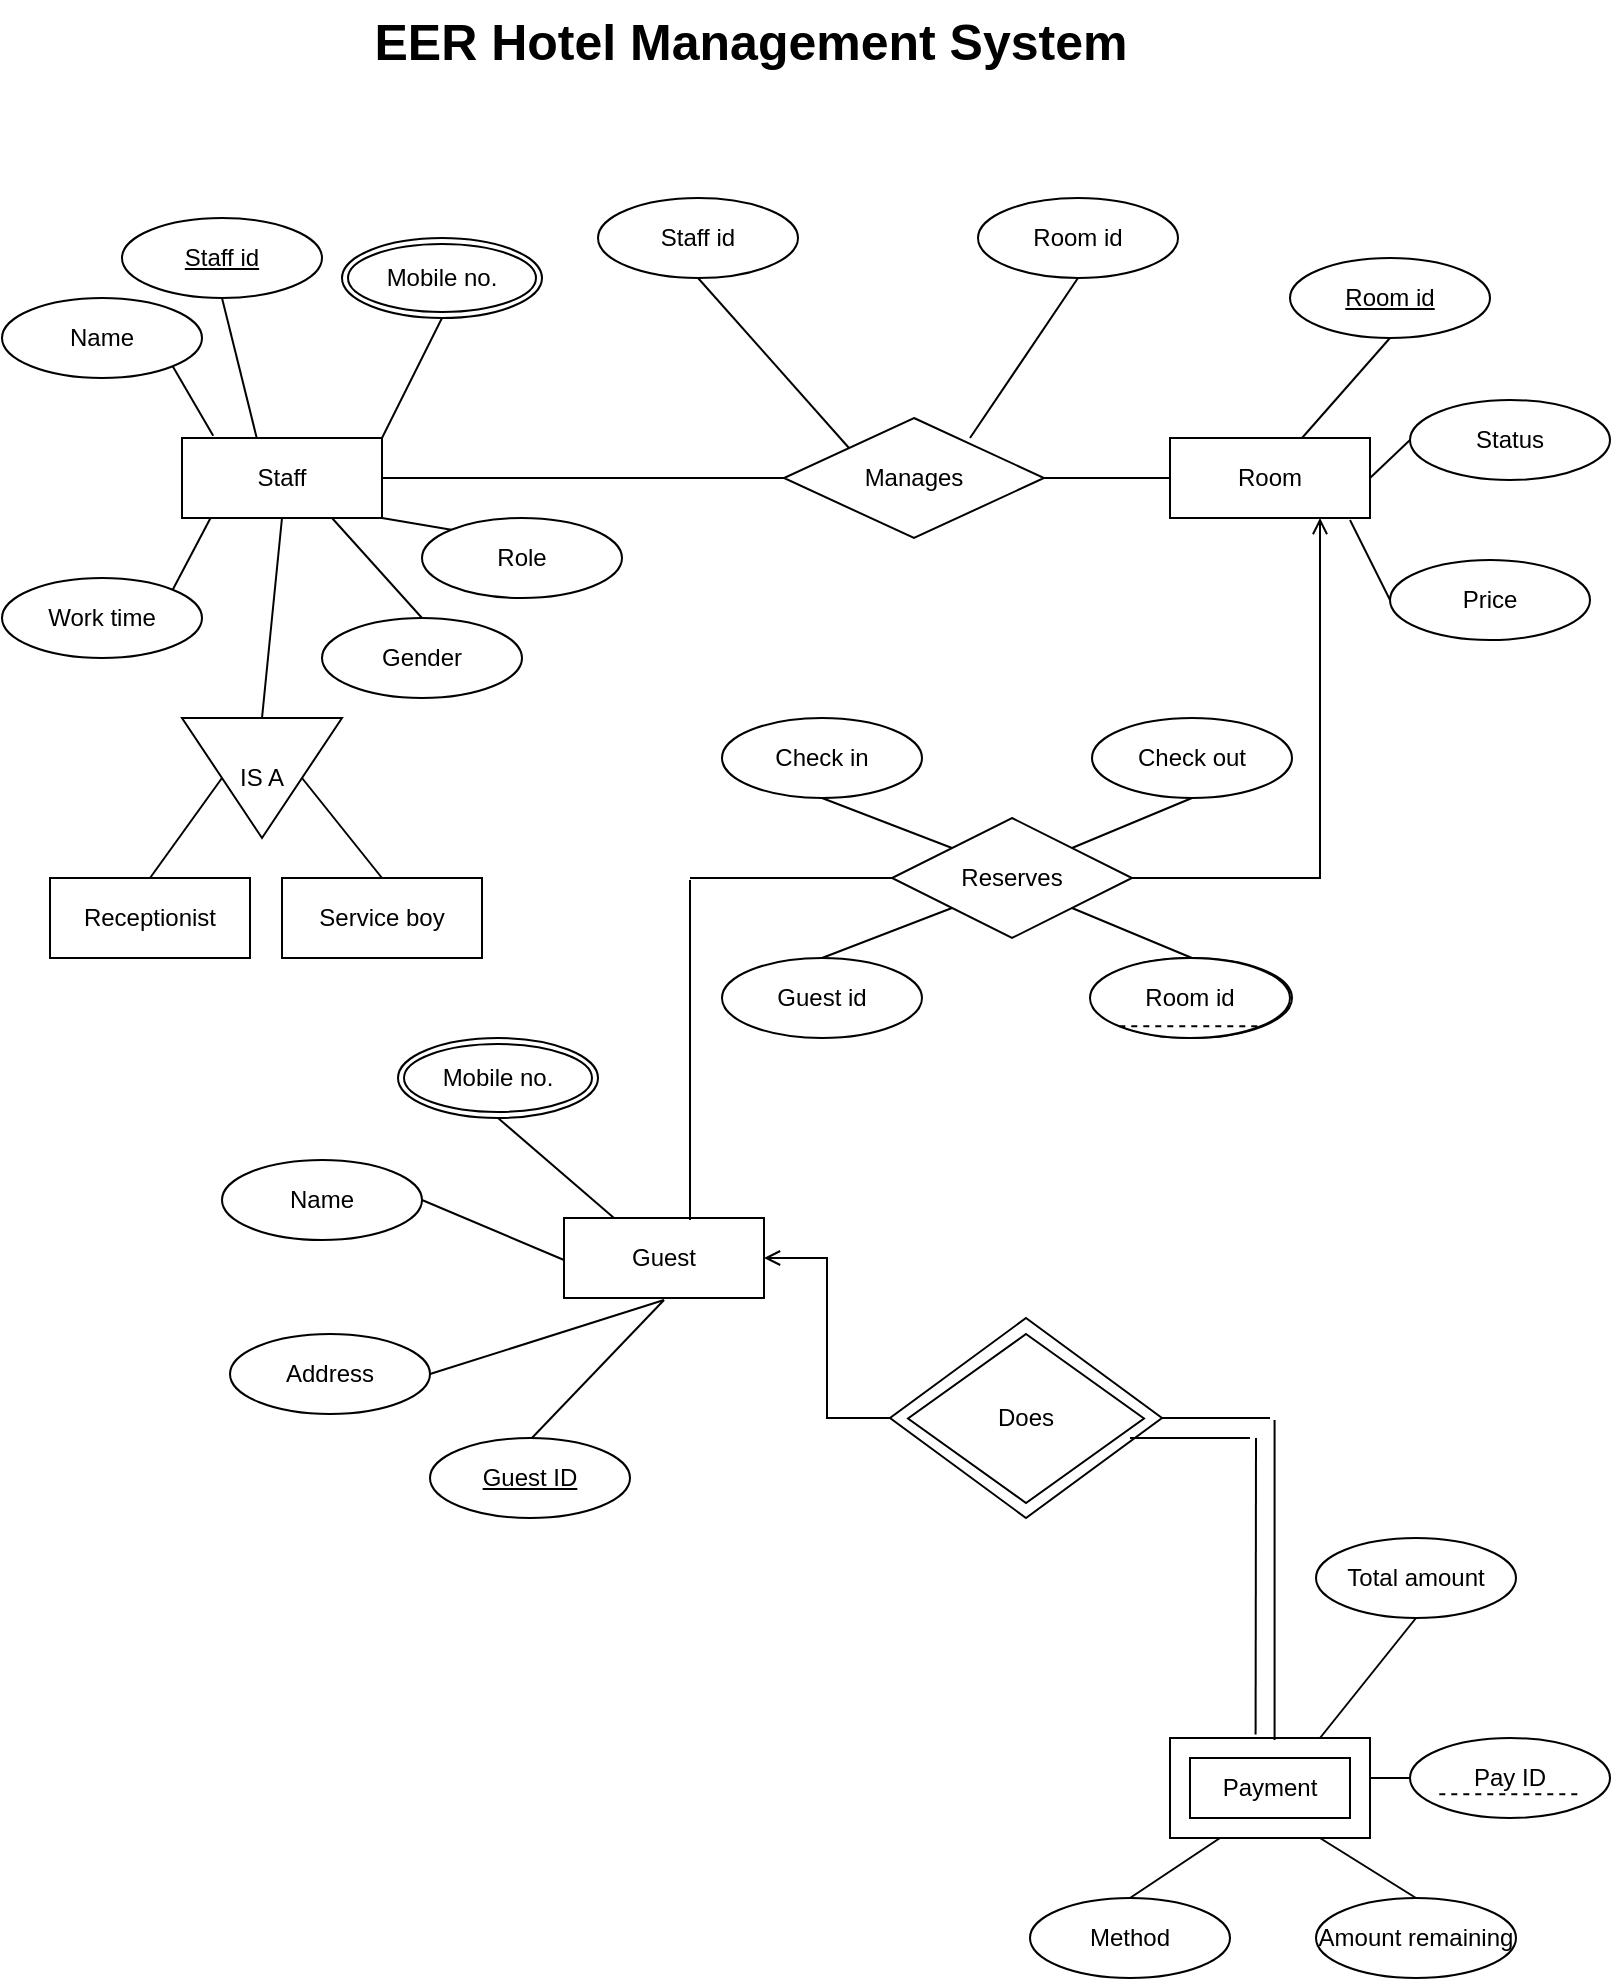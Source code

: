 <mxfile version="20.6.0" type="device"><diagram id="R2lEEEUBdFMjLlhIrx00" name="Page-1"><mxGraphModel dx="1038" dy="543" grid="1" gridSize="10" guides="1" tooltips="1" connect="1" arrows="1" fold="1" page="1" pageScale="1" pageWidth="850" pageHeight="1100" math="0" shadow="0" extFonts="Permanent Marker^https://fonts.googleapis.com/css?family=Permanent+Marker"><root><mxCell id="0"/><mxCell id="1" parent="0"/><mxCell id="gEs-joZ21DxjWPJay49H-3" value="Staff" style="whiteSpace=wrap;html=1;align=center;" parent="1" vertex="1"><mxGeometry x="126" y="239" width="100" height="40" as="geometry"/></mxCell><mxCell id="gEs-joZ21DxjWPJay49H-8" style="edgeStyle=orthogonalEdgeStyle;rounded=0;orthogonalLoop=1;jettySize=auto;html=1;entryX=1;entryY=0.5;entryDx=0;entryDy=0;strokeColor=default;endArrow=none;endFill=0;" parent="1" source="gEs-joZ21DxjWPJay49H-6" target="gEs-joZ21DxjWPJay49H-3" edge="1"><mxGeometry relative="1" as="geometry"/></mxCell><mxCell id="gEs-joZ21DxjWPJay49H-9" style="edgeStyle=orthogonalEdgeStyle;rounded=0;orthogonalLoop=1;jettySize=auto;html=1;strokeColor=default;endArrow=none;endFill=0;" parent="1" source="gEs-joZ21DxjWPJay49H-6" target="gEs-joZ21DxjWPJay49H-10" edge="1"><mxGeometry relative="1" as="geometry"><mxPoint x="640" y="259" as="targetPoint"/></mxGeometry></mxCell><mxCell id="gEs-joZ21DxjWPJay49H-6" value="Manages" style="shape=rhombus;perimeter=rhombusPerimeter;whiteSpace=wrap;html=1;align=center;" parent="1" vertex="1"><mxGeometry x="427" y="229" width="130" height="60" as="geometry"/></mxCell><mxCell id="gEs-joZ21DxjWPJay49H-10" value="Room" style="whiteSpace=wrap;html=1;align=center;" parent="1" vertex="1"><mxGeometry x="620" y="239" width="100" height="40" as="geometry"/></mxCell><mxCell id="gEs-joZ21DxjWPJay49H-131" style="edgeStyle=orthogonalEdgeStyle;rounded=0;orthogonalLoop=1;jettySize=auto;html=1;exitX=1;exitY=0.5;exitDx=0;exitDy=0;strokeColor=default;endArrow=open;endFill=0;entryX=0.75;entryY=1;entryDx=0;entryDy=0;" parent="1" source="gEs-joZ21DxjWPJay49H-11" target="gEs-joZ21DxjWPJay49H-10" edge="1"><mxGeometry relative="1" as="geometry"><mxPoint x="820" y="279" as="targetPoint"/></mxGeometry></mxCell><mxCell id="gEs-joZ21DxjWPJay49H-11" value="Reserves" style="shape=rhombus;perimeter=rhombusPerimeter;whiteSpace=wrap;html=1;align=center;" parent="1" vertex="1"><mxGeometry x="481" y="429" width="120" height="60" as="geometry"/></mxCell><mxCell id="gEs-joZ21DxjWPJay49H-12" value="Guest" style="whiteSpace=wrap;html=1;align=center;" parent="1" vertex="1"><mxGeometry x="317" y="629" width="100" height="40" as="geometry"/></mxCell><mxCell id="gEs-joZ21DxjWPJay49H-13" value="Payment" style="whiteSpace=wrap;html=1;align=center;" parent="1" vertex="1"><mxGeometry x="620" y="889" width="100" height="50" as="geometry"/></mxCell><mxCell id="gEs-joZ21DxjWPJay49H-132" style="edgeStyle=orthogonalEdgeStyle;rounded=0;orthogonalLoop=1;jettySize=auto;html=1;exitX=0;exitY=0.5;exitDx=0;exitDy=0;entryX=1;entryY=0.5;entryDx=0;entryDy=0;strokeColor=default;endArrow=open;endFill=0;" parent="1" source="gEs-joZ21DxjWPJay49H-14" target="gEs-joZ21DxjWPJay49H-12" edge="1"><mxGeometry relative="1" as="geometry"/></mxCell><mxCell id="gEs-joZ21DxjWPJay49H-14" value="Does" style="shape=rhombus;perimeter=rhombusPerimeter;whiteSpace=wrap;html=1;align=center;" parent="1" vertex="1"><mxGeometry x="480" y="679" width="136" height="100" as="geometry"/></mxCell><mxCell id="gEs-joZ21DxjWPJay49H-16" value="Staff id" style="ellipse;whiteSpace=wrap;html=1;align=center;fontStyle=4;" parent="1" vertex="1"><mxGeometry x="96" y="129" width="100" height="40" as="geometry"/></mxCell><mxCell id="gEs-joZ21DxjWPJay49H-18" value="Name" style="ellipse;whiteSpace=wrap;html=1;align=center;" parent="1" vertex="1"><mxGeometry x="36" y="169" width="100" height="40" as="geometry"/></mxCell><mxCell id="gEs-joZ21DxjWPJay49H-19" value="Gender" style="ellipse;whiteSpace=wrap;html=1;align=center;" parent="1" vertex="1"><mxGeometry x="196" y="329" width="100" height="40" as="geometry"/></mxCell><mxCell id="gEs-joZ21DxjWPJay49H-20" value="Role" style="ellipse;whiteSpace=wrap;html=1;align=center;" parent="1" vertex="1"><mxGeometry x="246" y="279" width="100" height="40" as="geometry"/></mxCell><mxCell id="gEs-joZ21DxjWPJay49H-21" value="Work time" style="ellipse;whiteSpace=wrap;html=1;align=center;" parent="1" vertex="1"><mxGeometry x="36" y="309" width="100" height="40" as="geometry"/></mxCell><mxCell id="gEs-joZ21DxjWPJay49H-26" value="Staff id" style="ellipse;whiteSpace=wrap;html=1;align=center;" parent="1" vertex="1"><mxGeometry x="334" y="119" width="100" height="40" as="geometry"/></mxCell><mxCell id="gEs-joZ21DxjWPJay49H-27" value="Room id" style="ellipse;whiteSpace=wrap;html=1;align=center;" parent="1" vertex="1"><mxGeometry x="524" y="119" width="100" height="40" as="geometry"/></mxCell><mxCell id="gEs-joZ21DxjWPJay49H-28" value="Room id" style="ellipse;whiteSpace=wrap;html=1;align=center;fontStyle=4;" parent="1" vertex="1"><mxGeometry x="680" y="149" width="100" height="40" as="geometry"/></mxCell><mxCell id="gEs-joZ21DxjWPJay49H-30" value="Status" style="ellipse;whiteSpace=wrap;html=1;align=center;" parent="1" vertex="1"><mxGeometry x="740" y="220" width="100" height="40" as="geometry"/></mxCell><mxCell id="gEs-joZ21DxjWPJay49H-31" value="Check out" style="ellipse;whiteSpace=wrap;html=1;align=center;" parent="1" vertex="1"><mxGeometry x="581" y="379" width="100" height="40" as="geometry"/></mxCell><mxCell id="gEs-joZ21DxjWPJay49H-32" value="Check in" style="ellipse;whiteSpace=wrap;html=1;align=center;" parent="1" vertex="1"><mxGeometry x="396" y="379" width="100" height="40" as="geometry"/></mxCell><mxCell id="gEs-joZ21DxjWPJay49H-33" value="Guest id" style="ellipse;whiteSpace=wrap;html=1;align=center;" parent="1" vertex="1"><mxGeometry x="396" y="499" width="100" height="40" as="geometry"/></mxCell><mxCell id="gEs-joZ21DxjWPJay49H-34" value="&lt;u&gt;Room id&lt;/u&gt;" style="ellipse;whiteSpace=wrap;html=1;align=center;" parent="1" vertex="1"><mxGeometry x="581" y="499" width="100" height="40" as="geometry"/></mxCell><mxCell id="gEs-joZ21DxjWPJay49H-39" value="Mobile no." style="ellipse;shape=doubleEllipse;margin=3;whiteSpace=wrap;html=1;align=center;" parent="1" vertex="1"><mxGeometry x="234" y="539" width="100" height="40" as="geometry"/></mxCell><mxCell id="gEs-joZ21DxjWPJay49H-40" value="Mobile no." style="ellipse;shape=doubleEllipse;margin=3;whiteSpace=wrap;html=1;align=center;" parent="1" vertex="1"><mxGeometry x="206" y="139" width="100" height="40" as="geometry"/></mxCell><mxCell id="gEs-joZ21DxjWPJay49H-42" value="IS A" style="triangle;whiteSpace=wrap;html=1;direction=south;" parent="1" vertex="1"><mxGeometry x="126" y="379" width="80" height="60" as="geometry"/></mxCell><mxCell id="gEs-joZ21DxjWPJay49H-43" value="Receptionist" style="whiteSpace=wrap;html=1;align=center;" parent="1" vertex="1"><mxGeometry x="60" y="459" width="100" height="40" as="geometry"/></mxCell><mxCell id="gEs-joZ21DxjWPJay49H-44" value="Service boy" style="whiteSpace=wrap;html=1;align=center;" parent="1" vertex="1"><mxGeometry x="176" y="459" width="100" height="40" as="geometry"/></mxCell><mxCell id="gEs-joZ21DxjWPJay49H-62" value="" style="endArrow=none;html=1;rounded=0;strokeColor=default;entryX=1;entryY=1;entryDx=0;entryDy=0;exitX=0.156;exitY=-0.029;exitDx=0;exitDy=0;exitPerimeter=0;" parent="1" source="gEs-joZ21DxjWPJay49H-3" target="gEs-joZ21DxjWPJay49H-18" edge="1"><mxGeometry width="50" height="50" relative="1" as="geometry"><mxPoint x="106" y="249" as="sourcePoint"/><mxPoint x="156" y="199" as="targetPoint"/></mxGeometry></mxCell><mxCell id="gEs-joZ21DxjWPJay49H-64" value="" style="endArrow=none;html=1;rounded=0;strokeColor=default;exitX=1;exitY=0;exitDx=0;exitDy=0;entryX=0.144;entryY=0.993;entryDx=0;entryDy=0;entryPerimeter=0;" parent="1" source="gEs-joZ21DxjWPJay49H-21" target="gEs-joZ21DxjWPJay49H-3" edge="1"><mxGeometry width="50" height="50" relative="1" as="geometry"><mxPoint x="106" y="329" as="sourcePoint"/><mxPoint x="156" y="279" as="targetPoint"/></mxGeometry></mxCell><mxCell id="gEs-joZ21DxjWPJay49H-65" value="" style="endArrow=none;html=1;rounded=0;strokeColor=default;entryX=0;entryY=1;entryDx=0;entryDy=0;exitX=0.5;exitY=0;exitDx=0;exitDy=0;" parent="1" source="gEs-joZ21DxjWPJay49H-33" target="gEs-joZ21DxjWPJay49H-11" edge="1"><mxGeometry width="50" height="50" relative="1" as="geometry"><mxPoint x="464" y="519" as="sourcePoint"/><mxPoint x="514" y="469" as="targetPoint"/></mxGeometry></mxCell><mxCell id="gEs-joZ21DxjWPJay49H-67" value="" style="endArrow=none;html=1;rounded=0;strokeColor=default;entryX=0;entryY=0;entryDx=0;entryDy=0;exitX=1;exitY=1;exitDx=0;exitDy=0;" parent="1" source="gEs-joZ21DxjWPJay49H-3" target="gEs-joZ21DxjWPJay49H-20" edge="1"><mxGeometry width="50" height="50" relative="1" as="geometry"><mxPoint x="216" y="309" as="sourcePoint"/><mxPoint x="266" y="259" as="targetPoint"/></mxGeometry></mxCell><mxCell id="gEs-joZ21DxjWPJay49H-73" value="" style="endArrow=none;html=1;rounded=0;strokeColor=default;exitX=1;exitY=0;exitDx=0;exitDy=0;" parent="1" source="gEs-joZ21DxjWPJay49H-3" edge="1"><mxGeometry width="50" height="50" relative="1" as="geometry"><mxPoint x="216" y="259" as="sourcePoint"/><mxPoint x="256" y="179" as="targetPoint"/></mxGeometry></mxCell><mxCell id="gEs-joZ21DxjWPJay49H-75" value="" style="endArrow=none;html=1;rounded=0;strokeColor=default;entryX=0.5;entryY=1;entryDx=0;entryDy=0;" parent="1" target="gEs-joZ21DxjWPJay49H-27" edge="1"><mxGeometry width="50" height="50" relative="1" as="geometry"><mxPoint x="520" y="239" as="sourcePoint"/><mxPoint x="570" y="189" as="targetPoint"/></mxGeometry></mxCell><mxCell id="gEs-joZ21DxjWPJay49H-76" value="" style="endArrow=none;html=1;rounded=0;strokeColor=default;exitX=0;exitY=0;exitDx=0;exitDy=0;entryX=0.5;entryY=1;entryDx=0;entryDy=0;" parent="1" source="gEs-joZ21DxjWPJay49H-6" target="gEs-joZ21DxjWPJay49H-26" edge="1"><mxGeometry width="50" height="50" relative="1" as="geometry"><mxPoint x="420" y="229" as="sourcePoint"/><mxPoint x="470" y="179" as="targetPoint"/></mxGeometry></mxCell><mxCell id="gEs-joZ21DxjWPJay49H-77" value="Price" style="ellipse;whiteSpace=wrap;html=1;align=center;" parent="1" vertex="1"><mxGeometry x="730" y="300" width="100" height="40" as="geometry"/></mxCell><mxCell id="gEs-joZ21DxjWPJay49H-78" value="" style="endArrow=none;html=1;rounded=0;strokeColor=default;entryX=0.5;entryY=1;entryDx=0;entryDy=0;exitX=0.66;exitY=0;exitDx=0;exitDy=0;exitPerimeter=0;" parent="1" source="gEs-joZ21DxjWPJay49H-10" target="gEs-joZ21DxjWPJay49H-28" edge="1"><mxGeometry width="50" height="50" relative="1" as="geometry"><mxPoint x="686" y="229" as="sourcePoint"/><mxPoint x="746" y="189" as="targetPoint"/></mxGeometry></mxCell><mxCell id="gEs-joZ21DxjWPJay49H-79" value="" style="endArrow=none;html=1;rounded=0;strokeColor=default;entryX=0;entryY=0.5;entryDx=0;entryDy=0;exitX=1;exitY=0.5;exitDx=0;exitDy=0;" parent="1" source="gEs-joZ21DxjWPJay49H-10" target="gEs-joZ21DxjWPJay49H-30" edge="1"><mxGeometry width="50" height="50" relative="1" as="geometry"><mxPoint x="726" y="239" as="sourcePoint"/><mxPoint x="776" y="219" as="targetPoint"/></mxGeometry></mxCell><mxCell id="gEs-joZ21DxjWPJay49H-80" value="" style="endArrow=none;html=1;rounded=0;strokeColor=default;entryX=0;entryY=0.5;entryDx=0;entryDy=0;" parent="1" target="gEs-joZ21DxjWPJay49H-77" edge="1"><mxGeometry width="50" height="50" relative="1" as="geometry"><mxPoint x="710" y="280" as="sourcePoint"/><mxPoint x="776" y="269" as="targetPoint"/></mxGeometry></mxCell><mxCell id="gEs-joZ21DxjWPJay49H-82" value="" style="endArrow=none;html=1;rounded=0;strokeColor=default;entryX=0;entryY=0.5;entryDx=0;entryDy=0;exitX=1;exitY=0.5;exitDx=0;exitDy=0;" parent="1" source="gEs-joZ21DxjWPJay49H-123" edge="1"><mxGeometry width="50" height="50" relative="1" as="geometry"><mxPoint x="237" y="650" as="sourcePoint"/><mxPoint x="317" y="650" as="targetPoint"/></mxGeometry></mxCell><mxCell id="gEs-joZ21DxjWPJay49H-84" value="" style="endArrow=none;html=1;rounded=0;strokeColor=default;entryX=0;entryY=0;entryDx=0;entryDy=0;exitX=0.5;exitY=1;exitDx=0;exitDy=0;" parent="1" source="gEs-joZ21DxjWPJay49H-32" target="gEs-joZ21DxjWPJay49H-11" edge="1"><mxGeometry width="50" height="50" relative="1" as="geometry"><mxPoint x="414" y="489" as="sourcePoint"/><mxPoint x="464" y="439" as="targetPoint"/></mxGeometry></mxCell><mxCell id="gEs-joZ21DxjWPJay49H-85" value="" style="endArrow=none;html=1;rounded=0;strokeColor=default;exitX=1;exitY=0;exitDx=0;exitDy=0;entryX=0.5;entryY=1;entryDx=0;entryDy=0;" parent="1" source="gEs-joZ21DxjWPJay49H-11" target="gEs-joZ21DxjWPJay49H-31" edge="1"><mxGeometry width="50" height="50" relative="1" as="geometry"><mxPoint x="574" y="439" as="sourcePoint"/><mxPoint x="624" y="399" as="targetPoint"/></mxGeometry></mxCell><mxCell id="gEs-joZ21DxjWPJay49H-86" value="" style="endArrow=none;html=1;rounded=0;strokeColor=default;exitX=1;exitY=1;exitDx=0;exitDy=0;entryX=0.5;entryY=0;entryDx=0;entryDy=0;" parent="1" source="gEs-joZ21DxjWPJay49H-11" target="gEs-joZ21DxjWPJay49H-34" edge="1"><mxGeometry width="50" height="50" relative="1" as="geometry"><mxPoint x="564" y="509" as="sourcePoint"/><mxPoint x="614" y="459" as="targetPoint"/></mxGeometry></mxCell><mxCell id="gEs-joZ21DxjWPJay49H-87" value="" style="endArrow=none;html=1;rounded=0;strokeColor=default;exitX=0.25;exitY=0;exitDx=0;exitDy=0;entryX=0.5;entryY=1;entryDx=0;entryDy=0;" parent="1" source="gEs-joZ21DxjWPJay49H-12" target="gEs-joZ21DxjWPJay49H-39" edge="1"><mxGeometry width="50" height="50" relative="1" as="geometry"><mxPoint x="317" y="630" as="sourcePoint"/><mxPoint x="360" y="590" as="targetPoint"/></mxGeometry></mxCell><mxCell id="gEs-joZ21DxjWPJay49H-88" value="" style="endArrow=none;html=1;rounded=0;strokeColor=default;entryX=0.5;entryY=1;entryDx=0;entryDy=0;exitX=1;exitY=0.5;exitDx=0;exitDy=0;" parent="1" source="gEs-joZ21DxjWPJay49H-124" edge="1"><mxGeometry width="50" height="50" relative="1" as="geometry"><mxPoint x="280" y="710" as="sourcePoint"/><mxPoint x="367" y="670" as="targetPoint"/></mxGeometry></mxCell><mxCell id="gEs-joZ21DxjWPJay49H-89" value="" style="endArrow=none;html=1;rounded=0;strokeColor=default;entryX=0.5;entryY=1;entryDx=0;entryDy=0;exitX=0.5;exitY=0;exitDx=0;exitDy=0;" parent="1" edge="1"><mxGeometry width="50" height="50" relative="1" as="geometry"><mxPoint x="300" y="740" as="sourcePoint"/><mxPoint x="367" y="670" as="targetPoint"/></mxGeometry></mxCell><mxCell id="gEs-joZ21DxjWPJay49H-90" value="Amount remaining" style="ellipse;whiteSpace=wrap;html=1;align=center;" parent="1" vertex="1"><mxGeometry x="693" y="969" width="100" height="40" as="geometry"/></mxCell><mxCell id="gEs-joZ21DxjWPJay49H-94" value="" style="endArrow=none;html=1;rounded=0;strokeColor=default;exitX=0.75;exitY=0;exitDx=0;exitDy=0;entryX=0.5;entryY=1;entryDx=0;entryDy=0;" parent="1" source="gEs-joZ21DxjWPJay49H-13" edge="1"><mxGeometry width="50" height="50" relative="1" as="geometry"><mxPoint x="689" y="889" as="sourcePoint"/><mxPoint x="743" y="829.0" as="targetPoint"/></mxGeometry></mxCell><mxCell id="gEs-joZ21DxjWPJay49H-96" value="" style="endArrow=none;html=1;rounded=0;strokeColor=default;entryX=0;entryY=0.5;entryDx=0;entryDy=0;" parent="1" edge="1"><mxGeometry width="50" height="50" relative="1" as="geometry"><mxPoint x="720" y="909" as="sourcePoint"/><mxPoint x="740.0" y="909" as="targetPoint"/></mxGeometry></mxCell><mxCell id="gEs-joZ21DxjWPJay49H-97" value="" style="endArrow=none;html=1;rounded=0;strokeColor=default;exitX=0.75;exitY=1;exitDx=0;exitDy=0;entryX=0.5;entryY=0;entryDx=0;entryDy=0;" parent="1" source="gEs-joZ21DxjWPJay49H-13" target="gEs-joZ21DxjWPJay49H-90" edge="1"><mxGeometry width="50" height="50" relative="1" as="geometry"><mxPoint x="659" y="969" as="sourcePoint"/><mxPoint x="709" y="919" as="targetPoint"/></mxGeometry></mxCell><mxCell id="gEs-joZ21DxjWPJay49H-105" value="" style="endArrow=none;html=1;rounded=0;strokeColor=default;exitX=0.5;exitY=0;exitDx=0;exitDy=0;entryX=0.75;entryY=1;entryDx=0;entryDy=0;" parent="1" source="gEs-joZ21DxjWPJay49H-19" target="gEs-joZ21DxjWPJay49H-3" edge="1"><mxGeometry width="50" height="50" relative="1" as="geometry"><mxPoint x="186" y="339" as="sourcePoint"/><mxPoint x="236" y="289" as="targetPoint"/></mxGeometry></mxCell><mxCell id="gEs-joZ21DxjWPJay49H-123" value="Name" style="ellipse;whiteSpace=wrap;html=1;align=center;" parent="1" vertex="1"><mxGeometry x="146" y="600" width="100" height="40" as="geometry"/></mxCell><mxCell id="gEs-joZ21DxjWPJay49H-124" value="Address" style="ellipse;whiteSpace=wrap;html=1;align=center;" parent="1" vertex="1"><mxGeometry x="150" y="687" width="100" height="40" as="geometry"/></mxCell><mxCell id="gEs-joZ21DxjWPJay49H-125" value="" style="endArrow=none;html=1;rounded=0;strokeColor=default;exitX=0.373;exitY=-0.007;exitDx=0;exitDy=0;exitPerimeter=0;entryX=0.5;entryY=1;entryDx=0;entryDy=0;" parent="1" source="gEs-joZ21DxjWPJay49H-3" target="gEs-joZ21DxjWPJay49H-16" edge="1"><mxGeometry width="50" height="50" relative="1" as="geometry"><mxPoint x="156" y="229" as="sourcePoint"/><mxPoint x="206" y="179" as="targetPoint"/></mxGeometry></mxCell><mxCell id="gEs-joZ21DxjWPJay49H-128" value="Total amount" style="ellipse;whiteSpace=wrap;html=1;align=center;" parent="1" vertex="1"><mxGeometry x="693" y="789" width="100" height="40" as="geometry"/></mxCell><mxCell id="gEs-joZ21DxjWPJay49H-143" value="" style="endArrow=none;html=1;rounded=0;strokeColor=default;exitX=0.5;exitY=0;exitDx=0;exitDy=0;entryX=0.5;entryY=0;entryDx=0;entryDy=0;" parent="1" source="gEs-joZ21DxjWPJay49H-42" target="gEs-joZ21DxjWPJay49H-44" edge="1"><mxGeometry width="50" height="50" relative="1" as="geometry"><mxPoint x="180" y="459" as="sourcePoint"/><mxPoint x="230" y="409" as="targetPoint"/></mxGeometry></mxCell><mxCell id="gEs-joZ21DxjWPJay49H-144" value="" style="endArrow=none;html=1;rounded=0;strokeColor=default;entryX=0.5;entryY=1;entryDx=0;entryDy=0;exitX=0.5;exitY=0;exitDx=0;exitDy=0;" parent="1" source="gEs-joZ21DxjWPJay49H-43" target="gEs-joZ21DxjWPJay49H-42" edge="1"><mxGeometry width="50" height="50" relative="1" as="geometry"><mxPoint x="90" y="459" as="sourcePoint"/><mxPoint x="140" y="409" as="targetPoint"/></mxGeometry></mxCell><mxCell id="gEs-joZ21DxjWPJay49H-150" value="" style="endArrow=none;html=1;rounded=0;strokeColor=default;entryX=0.5;entryY=1;entryDx=0;entryDy=0;exitX=0;exitY=0.5;exitDx=0;exitDy=0;" parent="1" source="gEs-joZ21DxjWPJay49H-42" target="gEs-joZ21DxjWPJay49H-3" edge="1"><mxGeometry width="50" height="50" relative="1" as="geometry"><mxPoint x="170" y="369" as="sourcePoint"/><mxPoint x="170" y="329" as="targetPoint"/></mxGeometry></mxCell><mxCell id="gEs-joZ21DxjWPJay49H-151" value="" style="endArrow=none;html=1;rounded=0;strokeColor=default;entryX=0.25;entryY=1;entryDx=0;entryDy=0;exitX=0.5;exitY=0;exitDx=0;exitDy=0;" parent="1" source="gEs-joZ21DxjWPJay49H-152" target="gEs-joZ21DxjWPJay49H-13" edge="1"><mxGeometry width="50" height="50" relative="1" as="geometry"><mxPoint x="600" y="959" as="sourcePoint"/><mxPoint x="650" y="909" as="targetPoint"/></mxGeometry></mxCell><mxCell id="gEs-joZ21DxjWPJay49H-152" value="Method" style="ellipse;whiteSpace=wrap;html=1;align=center;" parent="1" vertex="1"><mxGeometry x="550" y="969" width="100" height="40" as="geometry"/></mxCell><mxCell id="4rOfwYXZpjIiefdi47ge-1" value="Payment" style="rounded=0;whiteSpace=wrap;html=1;" parent="1" vertex="1"><mxGeometry x="630" y="899" width="80" height="30" as="geometry"/></mxCell><mxCell id="4rOfwYXZpjIiefdi47ge-3" value="" style="endArrow=none;html=1;rounded=0;" parent="1" edge="1"><mxGeometry width="50" height="50" relative="1" as="geometry"><mxPoint x="672.29" y="730" as="sourcePoint"/><mxPoint x="672.29" y="890" as="targetPoint"/></mxGeometry></mxCell><mxCell id="4rOfwYXZpjIiefdi47ge-4" value="" style="endArrow=none;html=1;rounded=0;exitX=0.428;exitY=-0.035;exitDx=0;exitDy=0;exitPerimeter=0;" parent="1" source="gEs-joZ21DxjWPJay49H-13" edge="1"><mxGeometry width="50" height="50" relative="1" as="geometry"><mxPoint x="400" y="829" as="sourcePoint"/><mxPoint x="663" y="739" as="targetPoint"/></mxGeometry></mxCell><mxCell id="4rOfwYXZpjIiefdi47ge-6" value="" style="endArrow=none;html=1;rounded=0;" parent="1" edge="1"><mxGeometry width="50" height="50" relative="1" as="geometry"><mxPoint x="600" y="739" as="sourcePoint"/><mxPoint x="660" y="739" as="targetPoint"/></mxGeometry></mxCell><mxCell id="Qv9LXiHkEDLCm2qP4USb-1" value="" style="endArrow=none;html=1;rounded=0;exitX=1;exitY=0.5;exitDx=0;exitDy=0;" parent="1" source="gEs-joZ21DxjWPJay49H-14" edge="1"><mxGeometry width="50" height="50" relative="1" as="geometry"><mxPoint x="390" y="609" as="sourcePoint"/><mxPoint x="670" y="729" as="targetPoint"/></mxGeometry></mxCell><mxCell id="Qv9LXiHkEDLCm2qP4USb-4" value="Does" style="shape=rhombus;perimeter=rhombusPerimeter;whiteSpace=wrap;html=1;align=center;" parent="1" vertex="1"><mxGeometry x="489" y="687" width="118" height="84.5" as="geometry"/></mxCell><mxCell id="Qv9LXiHkEDLCm2qP4USb-5" value="&lt;font size=&quot;1&quot; style=&quot;&quot;&gt;&lt;b style=&quot;font-size: 25px;&quot;&gt;EER Hotel Management System&lt;/b&gt;&lt;/font&gt;" style="text;html=1;align=center;verticalAlign=middle;resizable=0;points=[];autosize=1;strokeColor=none;fillColor=none;" parent="1" vertex="1"><mxGeometry x="210" y="20" width="400" height="40" as="geometry"/></mxCell><mxCell id="Qv9LXiHkEDLCm2qP4USb-8" value="" style="endArrow=none;dashed=1;html=1;rounded=0;fontSize=25;entryX=1;entryY=1;entryDx=0;entryDy=0;exitX=0;exitY=1;exitDx=0;exitDy=0;" parent="1" source="Qv9LXiHkEDLCm2qP4USb-9" target="Qv9LXiHkEDLCm2qP4USb-9" edge="1"><mxGeometry width="50" height="50" relative="1" as="geometry"><mxPoint x="470" y="969" as="sourcePoint"/><mxPoint x="550" y="879" as="targetPoint"/></mxGeometry></mxCell><mxCell id="Qv9LXiHkEDLCm2qP4USb-9" value="Pay ID" style="ellipse;whiteSpace=wrap;html=1;align=center;" parent="1" vertex="1"><mxGeometry x="740" y="889" width="100" height="40" as="geometry"/></mxCell><mxCell id="Qv9LXiHkEDLCm2qP4USb-10" value="" style="endArrow=none;dashed=1;html=1;rounded=0;fontSize=25;entryX=1;entryY=1;entryDx=0;entryDy=0;exitX=0;exitY=1;exitDx=0;exitDy=0;" parent="1" edge="1"><mxGeometry width="50" height="50" relative="1" as="geometry"><mxPoint x="754.645" y="917.142" as="sourcePoint"/><mxPoint x="825.355" y="917.142" as="targetPoint"/></mxGeometry></mxCell><mxCell id="Qv9LXiHkEDLCm2qP4USb-11" value="Guest ID" style="ellipse;whiteSpace=wrap;html=1;align=center;fontStyle=4;" parent="1" vertex="1"><mxGeometry x="250" y="739" width="100" height="40" as="geometry"/></mxCell><mxCell id="Qv9LXiHkEDLCm2qP4USb-12" value="" style="endArrow=none;html=1;rounded=0;fontSize=25;entryX=0;entryY=0.5;entryDx=0;entryDy=0;" parent="1" target="gEs-joZ21DxjWPJay49H-11" edge="1"><mxGeometry width="50" height="50" relative="1" as="geometry"><mxPoint x="380" y="459" as="sourcePoint"/><mxPoint x="440" y="570" as="targetPoint"/></mxGeometry></mxCell><mxCell id="Qv9LXiHkEDLCm2qP4USb-13" value="" style="endArrow=none;html=1;rounded=0;fontSize=25;exitX=0.63;exitY=0.025;exitDx=0;exitDy=0;exitPerimeter=0;" parent="1" source="gEs-joZ21DxjWPJay49H-12" edge="1"><mxGeometry width="50" height="50" relative="1" as="geometry"><mxPoint x="390" y="620" as="sourcePoint"/><mxPoint x="380" y="460" as="targetPoint"/></mxGeometry></mxCell><mxCell id="vYIbUHx_veVqsx9G4jIT-1" value="Room id" style="ellipse;whiteSpace=wrap;html=1;align=center;" parent="1" vertex="1"><mxGeometry x="580" y="499" width="100" height="40" as="geometry"/></mxCell><mxCell id="vYIbUHx_veVqsx9G4jIT-2" value="" style="endArrow=none;dashed=1;html=1;rounded=0;entryX=1;entryY=1;entryDx=0;entryDy=0;exitX=0;exitY=1;exitDx=0;exitDy=0;" parent="1" source="vYIbUHx_veVqsx9G4jIT-1" target="vYIbUHx_veVqsx9G4jIT-1" edge="1"><mxGeometry width="50" height="50" relative="1" as="geometry"><mxPoint x="400" y="530" as="sourcePoint"/><mxPoint x="450" y="480" as="targetPoint"/></mxGeometry></mxCell></root></mxGraphModel></diagram></mxfile>
